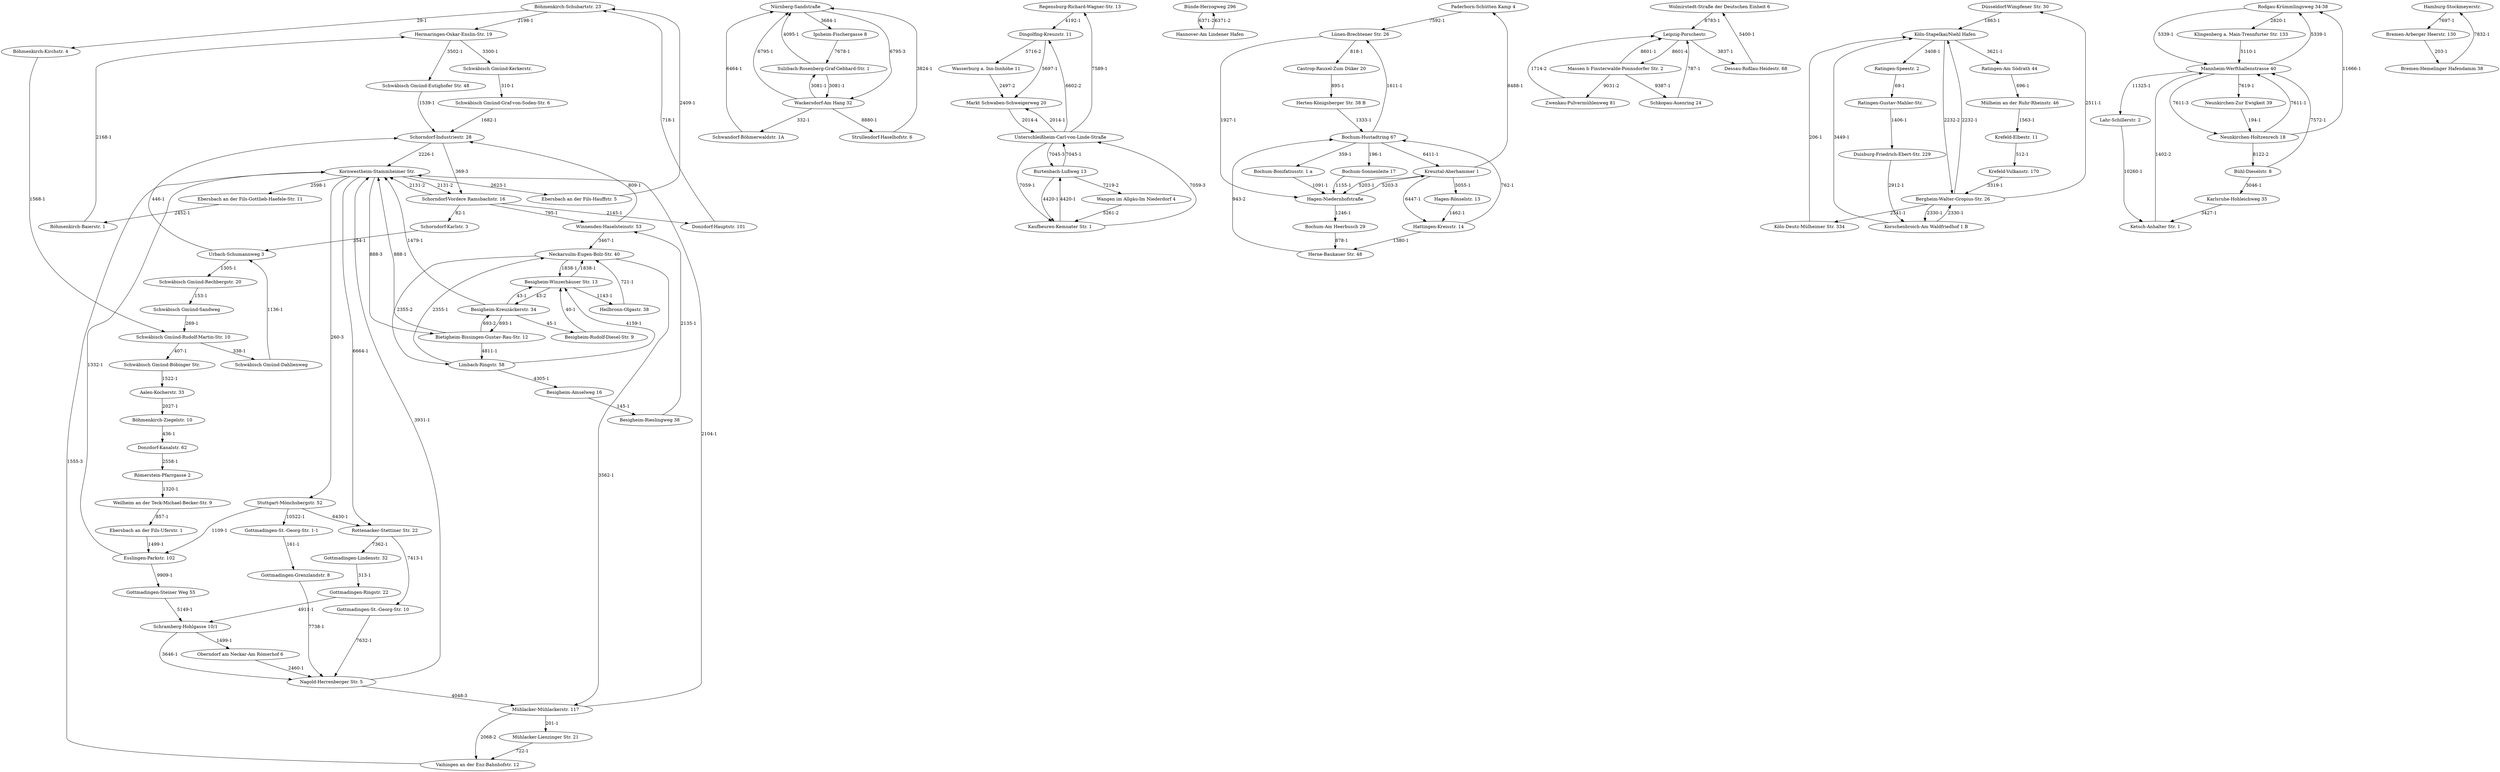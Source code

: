 digraph g {
100 [label="Böhmenkirch-Schubartstr. 23"]
101 [label="Böhmenkirch-Ziegelstr. 10"]
102 [label="Hermaringen-Oskar-Enslin-Str. 19"]
103 [label="Rottenacker-Stettiner Str. 22"]
104 [label="Nürnberg-Sandstraße"]
105 [label="Ipsheim-Fischergasse 8"]
106 [label="Sulzbach-Rosenberg-Graf-Gebhard-Str. 1"]
107 [label="Schwandorf-Böhmerwaldstr. 1A"]
108 [label="Wackersdorf-Am Hang 32"]
109 [label="Regensburg-Richard-Wagner-Str. 13"]
10 [label="Bünde-Herzogweg 296"]
110 [label="Strullendorf-Haselhofstr. 6"]
11 [label="Paderborn-Schütten Kamp 4"]
12 [label="Wolmirstedt-Straße der Deutschen Einheit 6"]
13 [label="Düsseldorf-Wimpfener Str. 30"]
14 [label="Ratingen-Am Södrath 44"]
15 [label="Ratingen-Gustav-Mahler-Str."]
16 [label="Ratingen-Speestr. 2"]
17 [label="Korschenbroich-Am Waldfriedhof 1 B"]
18 [label="Lünen-Brechtener Str. 26"]
19 [label="Castrop-Rauxel-Zum Düker 20"]
1 [label="Massen b Finsterwalde-Ponnsdorfer Str. 2"]
20 [label="Herne-Baukauer Str. 48"]
21 [label="Bochum-Hustadtring 67"]
22 [label="Bochum-Bonifatiusstr. 1 a"]
23 [label="Bochum-Sonnenleite 17"]
24 [label="Bochum-Am Heerbusch 29"]
25 [label="Mülheim an der Ruhr-Rheinstr. 46"]
26 [label="Hattingen-Kreisstr. 14"]
27 [label="Herten-Königsberger Str. 38 B"]
28 [label="Duisburg-Friedrich-Ebert-Str. 229"]
29 [label="Krefeld-Elbestr. 11"]
2 [label="Leipzig-Porschestr."]
30 [label="Krefeld-Vulkanstr. 170"]
31 [label="Bergheim-Walter-Gropius-Str. 26"]
32 [label="Köln-Stapelkai/Niehl Hafen"]
33 [label="Köln-Deutz-Mülheimer Str. 334"]
34 [label="Kreuztal-Aherhammer 1"]
35 [label="Hagen-Niedernhofstraße"]
36 [label="Hagen-Rönselstr. 13"]
37 [label="Rodgau-Krümmlingsweg 34-38"]
38 [label="Klingenberg a. Main-Trennfurter Str. 133"]
39 [label="Neunkirchen-Holtzenrech 18"]
3 [label="Zwenkau-Pulvermühlenweg 81"]
40 [label="Neunkirchen-Zur Ewigkeit 39"]
41 [label="Mannheim-Werfthallenstrasse 40"]
42 [label="Ketsch-Anhalter Str. 1"]
43 [label="Stuttgart-Mönchsbergstr. 52"]
44 [label="Kornwestheim-Stammheimer Str."]
45 [label="Winnenden-Haselsteinstr. 53"]
46 [label="Vaihingen an der Enz-Bahnhofstr. 12"]
47 [label="Nagold-Herrenberger Str. 5"]
48 [label="Römerstein-Pfarrgasse 2"]
49 [label="Ebersbach an der Fils-Gottlieb-Haefele-Str. 11"]
4 [label="Schkopau-Auenring 24"]
50 [label="Ebersbach an der Fils-Hauffstr. 5"]
51 [label="Ebersbach an der Fils-Uferstr. 1"]
52 [label="Donzdorf-Hauptstr. 101"]
53 [label="Donzdorf-Kanalstr. 62"]
54 [label="Weilheim an der Teck-Michael-Becker-Str. 9"]
55 [label="Aalen-Kocherstr. 33"]
56 [label="Schwäbisch Gmünd-Eutighofer Str. 48"]
57 [label="Schwäbisch Gmünd-Rechbergstr. 20"]
58 [label="Schwäbisch Gmünd-Böbinger Str."]
59 [label="Schwäbisch Gmünd-Dahlienweg"]
5 [label="Dessau-Roßlau-Heidestr. 68"]
60 [label="Schwäbisch Gmünd-Graf-von-Soden-Str. 6"]
61 [label="Schwäbisch Gmünd-Kerkerstr."]
62 [label="Schwäbisch Gmünd-Rudolf-Martin-Str. 10"]
63 [label="Schwäbisch Gmünd-Sandweg"]
64 [label="Schorndorf-Industriestr. 28"]
65 [label="Schorndorf-Karlstr. 3"]
66 [label="Schorndorf-Vordere Ramsbachstr. 16"]
67 [label="Urbach-Schumannweg 3"]
68 [label="Esslingen-Parkstr. 102"]
69 [label="Heilbronn-Olgastr. 38"]
6 [label="Hamburg-Stockmeyerstr."]
70 [label="Neckarsulm-Eugen-Bolz-Str. 40"]
71 [label="Bietigheim-Bissingen-Gustav-Rau-Str. 12"]
72 [label="Besigheim-Amselweg 16"]
73 [label="Besigheim-Kreuzäckerstr. 34"]
74 [label="Besigheim-Rieslingweg 38"]
75 [label="Besigheim-Rudolf-Diesel-Str. 9"]
76 [label="Besigheim-Winzerhäuser Str. 13"]
77 [label="Limbach-Ringstr. 58"]
78 [label="Mühlacker-Lienzinger Str. 21"]
79 [label="Mühlacker-Mühlackerstr. 117"]
7 [label="Bremen-Arberger Heerstr. 130"]
80 [label="Karlsruhe-Hohleichweg 35"]
81 [label="Bühl-Dieselstr. 8"]
82 [label="Lahr-Schillerstr. 2"]
83 [label="Gottmadingen-Grenzlandstr. 8"]
84 [label="Gottmadingen-Lindenstr. 32"]
85 [label="Gottmadingen-Ringstr. 22"]
86 [label="Gottmadingen-Steiner Weg 55"]
87 [label="Gottmadingen-St.-Georg-Str. 10"]
88 [label="Gottmadingen-St.-Georg-Str. 1-1"]
89 [label="Schramberg-Hohlgasse 10/1"]
8 [label="Bremen-Hemelinger Hafendamm 38"]
90 [label="Oberndorf am Neckar-Am Römerhof 6"]
91 [label="Wasserburg a. Inn-Innhöhe 11"]
92 [label="Dingolfing-Kreuzstr. 11"]
93 [label="Markt Schwaben-Schweigerweg 20"]
94 [label="Unterschleißheim-Carl-von-Linde-Straße"]
95 [label="Kaufbeuren-Kemnater Str. 1"]
96 [label="Wangen im Allgäu-Im Niederdorf 4"]
97 [label="Burtenbach-Lußweg 13"]
98 [label="Böhmenkirch-Baierstr. 1"]
99 [label="Böhmenkirch-Kirchstr. 4"]
9 [label="Hannover-Am Lindener Hafen"]
100 -> 102[label="2198-1"]
100 -> 99[label="29-1"]
101 -> 53[label="436-1"]
102 -> 56[label="3502-1"]
102 -> 61[label="3300-1"]
103 -> 84[label="7362-1"]
103 -> 87[label="7413-1"]
104 -> 105[label="3684-1"]
104 -> 108[label="6795-3"]
105 -> 106[label="7678-1"]
106 -> 104[label="4095-1"]
106 -> 108[label="3081-1"]
107 -> 104[label="6464-1"]
108 -> 104[label="6795-1"]
108 -> 106[label="3081-1"]
108 -> 107[label="332-1"]
108 -> 110[label="8880-1"]
109 -> 92[label="4192-1"]
10 -> 9[label="6371-2"]
110 -> 104[label="3824-1"]
11 -> 18[label="7592-1"]
12 -> 2[label="8783-1"]
1 -> 2[label="8601-1"]
13 -> 32[label="1863-1"]
1 -> 3[label="9031-2"]
14 -> 25[label="696-1"]
1 -> 4[label="9387-1"]
15 -> 28[label="1406-1"]
16 -> 15[label="69-1"]
17 -> 31[label="2330-1"]
17 -> 32[label="3449-1"]
18 -> 19[label="818-1"]
18 -> 35[label="1927-1"]
19 -> 27[label="895-1"]
20 -> 21[label="943-2"]
21 -> 18[label="1611-1"]
21 -> 22[label="359-1"]
21 -> 23[label="196-1"]
21 -> 34[label="6411-1"]
2 -> 1[label="8601-4"]
22 -> 35[label="1091-1"]
23 -> 35[label="1155-1"]
24 -> 20[label="878-1"]
25 -> 29[label="1563-1"]
2 -> 5[label="3837-1"]
26 -> 20[label="1380-1"]
26 -> 21[label="762-1"]
27 -> 21[label="1333-1"]
28 -> 17[label="2912-1"]
29 -> 30[label="512-1"]
30 -> 31[label="3319-1"]
31 -> 13[label="2511-1"]
31 -> 17[label="2330-1"]
31 -> 32[label="2232-1"]
31 -> 33[label="2341-1"]
32 -> 14[label="3621-1"]
32 -> 16[label="3408-1"]
32 -> 31[label="2232-2"]
3 -> 2[label="1714-2"]
33 -> 32[label="206-1"]
34 -> 11[label="8488-1"]
34 -> 26[label="6447-1"]
34 -> 35[label="5203-1"]
34 -> 36[label="5055-1"]
35 -> 24[label="1246-1"]
35 -> 34[label="5203-3"]
36 -> 26[label="1462-1"]
37 -> 38[label="2820-1"]
37 -> 41[label="5339-1"]
38 -> 41[label="5110-1"]
39 -> 37[label="11666-1"]
39 -> 41[label="7611-1"]
39 -> 81[label="8122-2"]
40 -> 39[label="194-1"]
41 -> 37[label="5339-1"]
41 -> 39[label="7611-3"]
41 -> 40[label="7619-1"]
41 -> 82[label="11325-1"]
42 -> 41[label="1402-2"]
4 -> 2[label="787-1"]
43 -> 103[label="6430-1"]
43 -> 68[label="1109-1"]
43 -> 88[label="10522-1"]
44 -> 103[label="6664-1"]
44 -> 43[label="260-3"]
44 -> 49[label="2598-1"]
44 -> 50[label="2623-1"]
44 -> 66[label="2131-2"]
44 -> 71[label="888-3"]
45 -> 64[label="809-1"]
45 -> 70[label="3467-1"]
46 -> 44[label="1555-3"]
47 -> 44[label="3931-1"]
47 -> 79[label="4048-3"]
48 -> 54[label="1320-1"]
49 -> 98[label="2452-1"]
50 -> 100[label="2409-1"]
5 -> 12[label="5400-1"]
51 -> 68[label="1499-1"]
52 -> 100[label="718-1"]
53 -> 48[label="2558-1"]
54 -> 51[label="857-1"]
55 -> 101[label="2027-1"]
56 -> 64[label="1539-1"]
57 -> 63[label="153-1"]
58 -> 55[label="1522-1"]
59 -> 67[label="1136-1"]
60 -> 64[label="1682-1"]
61 -> 60[label="310-1"]
62 -> 58[label="407-1"]
62 -> 59[label="338-1"]
63 -> 62[label="269-1"]
64 -> 44[label="2226-1"]
64 -> 66[label="369-3"]
65 -> 67[label="354-1"]
66 -> 44[label="2131-2"]
66 -> 45[label="795-1"]
66 -> 52[label="2145-1"]
66 -> 65[label="82-1"]
67 -> 57[label="1305-1"]
67 -> 64[label="446-1"]
6 -> 7[label="7697-1"]
68 -> 44[label="1332-1"]
68 -> 86[label="9909-1"]
69 -> 70[label="721-1"]
70 -> 76[label="1838-1"]
70 -> 77[label="2355-2"]
70 -> 79[label="3562-1"]
71 -> 44[label="888-1"]
71 -> 73[label="693-2"]
71 -> 77[label="4811-1"]
72 -> 74[label="145-1"]
73 -> 44[label="1479-1"]
73 -> 71[label="693-1"]
73 -> 75[label="45-1"]
73 -> 76[label="43-1"]
74 -> 45[label="2135-1"]
75 -> 76[label="40-1"]
76 -> 69[label="1143-1"]
76 -> 70[label="1838-1"]
76 -> 73[label="43-2"]
77 -> 70[label="2355-1"]
77 -> 72[label="4305-1"]
77 -> 76[label="4159-1"]
78 -> 46[label="722-1"]
7 -> 8[label="203-1"]
79 -> 44[label="2104-1"]
79 -> 46[label="2068-2"]
79 -> 78[label="201-1"]
80 -> 42[label="3427-1"]
81 -> 41[label="7572-1"]
81 -> 80[label="3046-1"]
82 -> 42[label="10260-1"]
83 -> 47[label="7738-1"]
84 -> 85[label="313-1"]
85 -> 89[label="4911-1"]
86 -> 89[label="5149-1"]
8 -> 6[label="7832-1"]
87 -> 47[label="7632-1"]
88 -> 83[label="161-1"]
89 -> 47[label="3646-1"]
89 -> 90[label="1499-1"]
90 -> 47[label="2460-1"]
9 -> 10[label="6371-2"]
91 -> 93[label="2497-2"]
92 -> 91[label="5716-2"]
92 -> 93[label="5697-1"]
93 -> 94[label="2014-4"]
94 -> 109[label="7589-1"]
94 -> 92[label="6602-2"]
94 -> 93[label="2014-1"]
94 -> 95[label="7059-1"]
94 -> 97[label="7045-3"]
95 -> 94[label="7059-3"]
95 -> 97[label="4420-1"]
96 -> 95[label="5261-2"]
97 -> 94[label="7045-1"]
97 -> 95[label="4420-1"]
97 -> 96[label="7219-2"]
98 -> 102[label="2168-1"]
99 -> 62[label="1568-1"]
}
